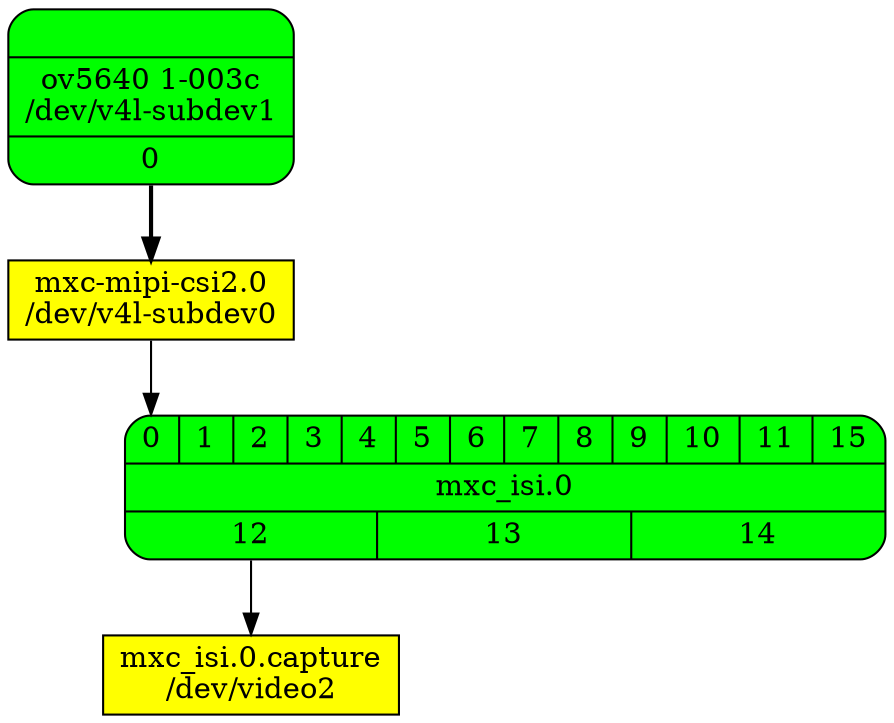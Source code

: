 digraph board {
	rankdir=TB
	n00000001 [label="{{<port0> 0 | <port1> 1 | <port2> 2 | <port3> 3 | <port4> 4 | <port5> 5 | <port6> 6 | <port7> 7 | <port8> 8 | <port9> 9 | <port10> 10 | <port11> 11 | <port15> 15} | mxc_isi.0\n | {<port12> 12 | <port13> 13 | <port14> 14}}", shape=Mrecord, style=filled, fillcolor=green]
	n00000001:port12 -> n00000012
	n00000012 [label="mxc_isi.0.capture\n/dev/video2", shape=box, style=filled, fillcolor=yellow]
	n00000016 [label="mxc-mipi-csi2.0\n/dev/v4l-subdev0", shape=box, style=filled, fillcolor=yellow]
	n00000016 -> n00000001:port0
	n0000001f [label="{{} | ov5640 1-003c\n/dev/v4l-subdev1 | {<port0> 0}}", shape=Mrecord, style=filled, fillcolor=green]
	n0000001f:port0 -> n00000016 [style=bold]
}
